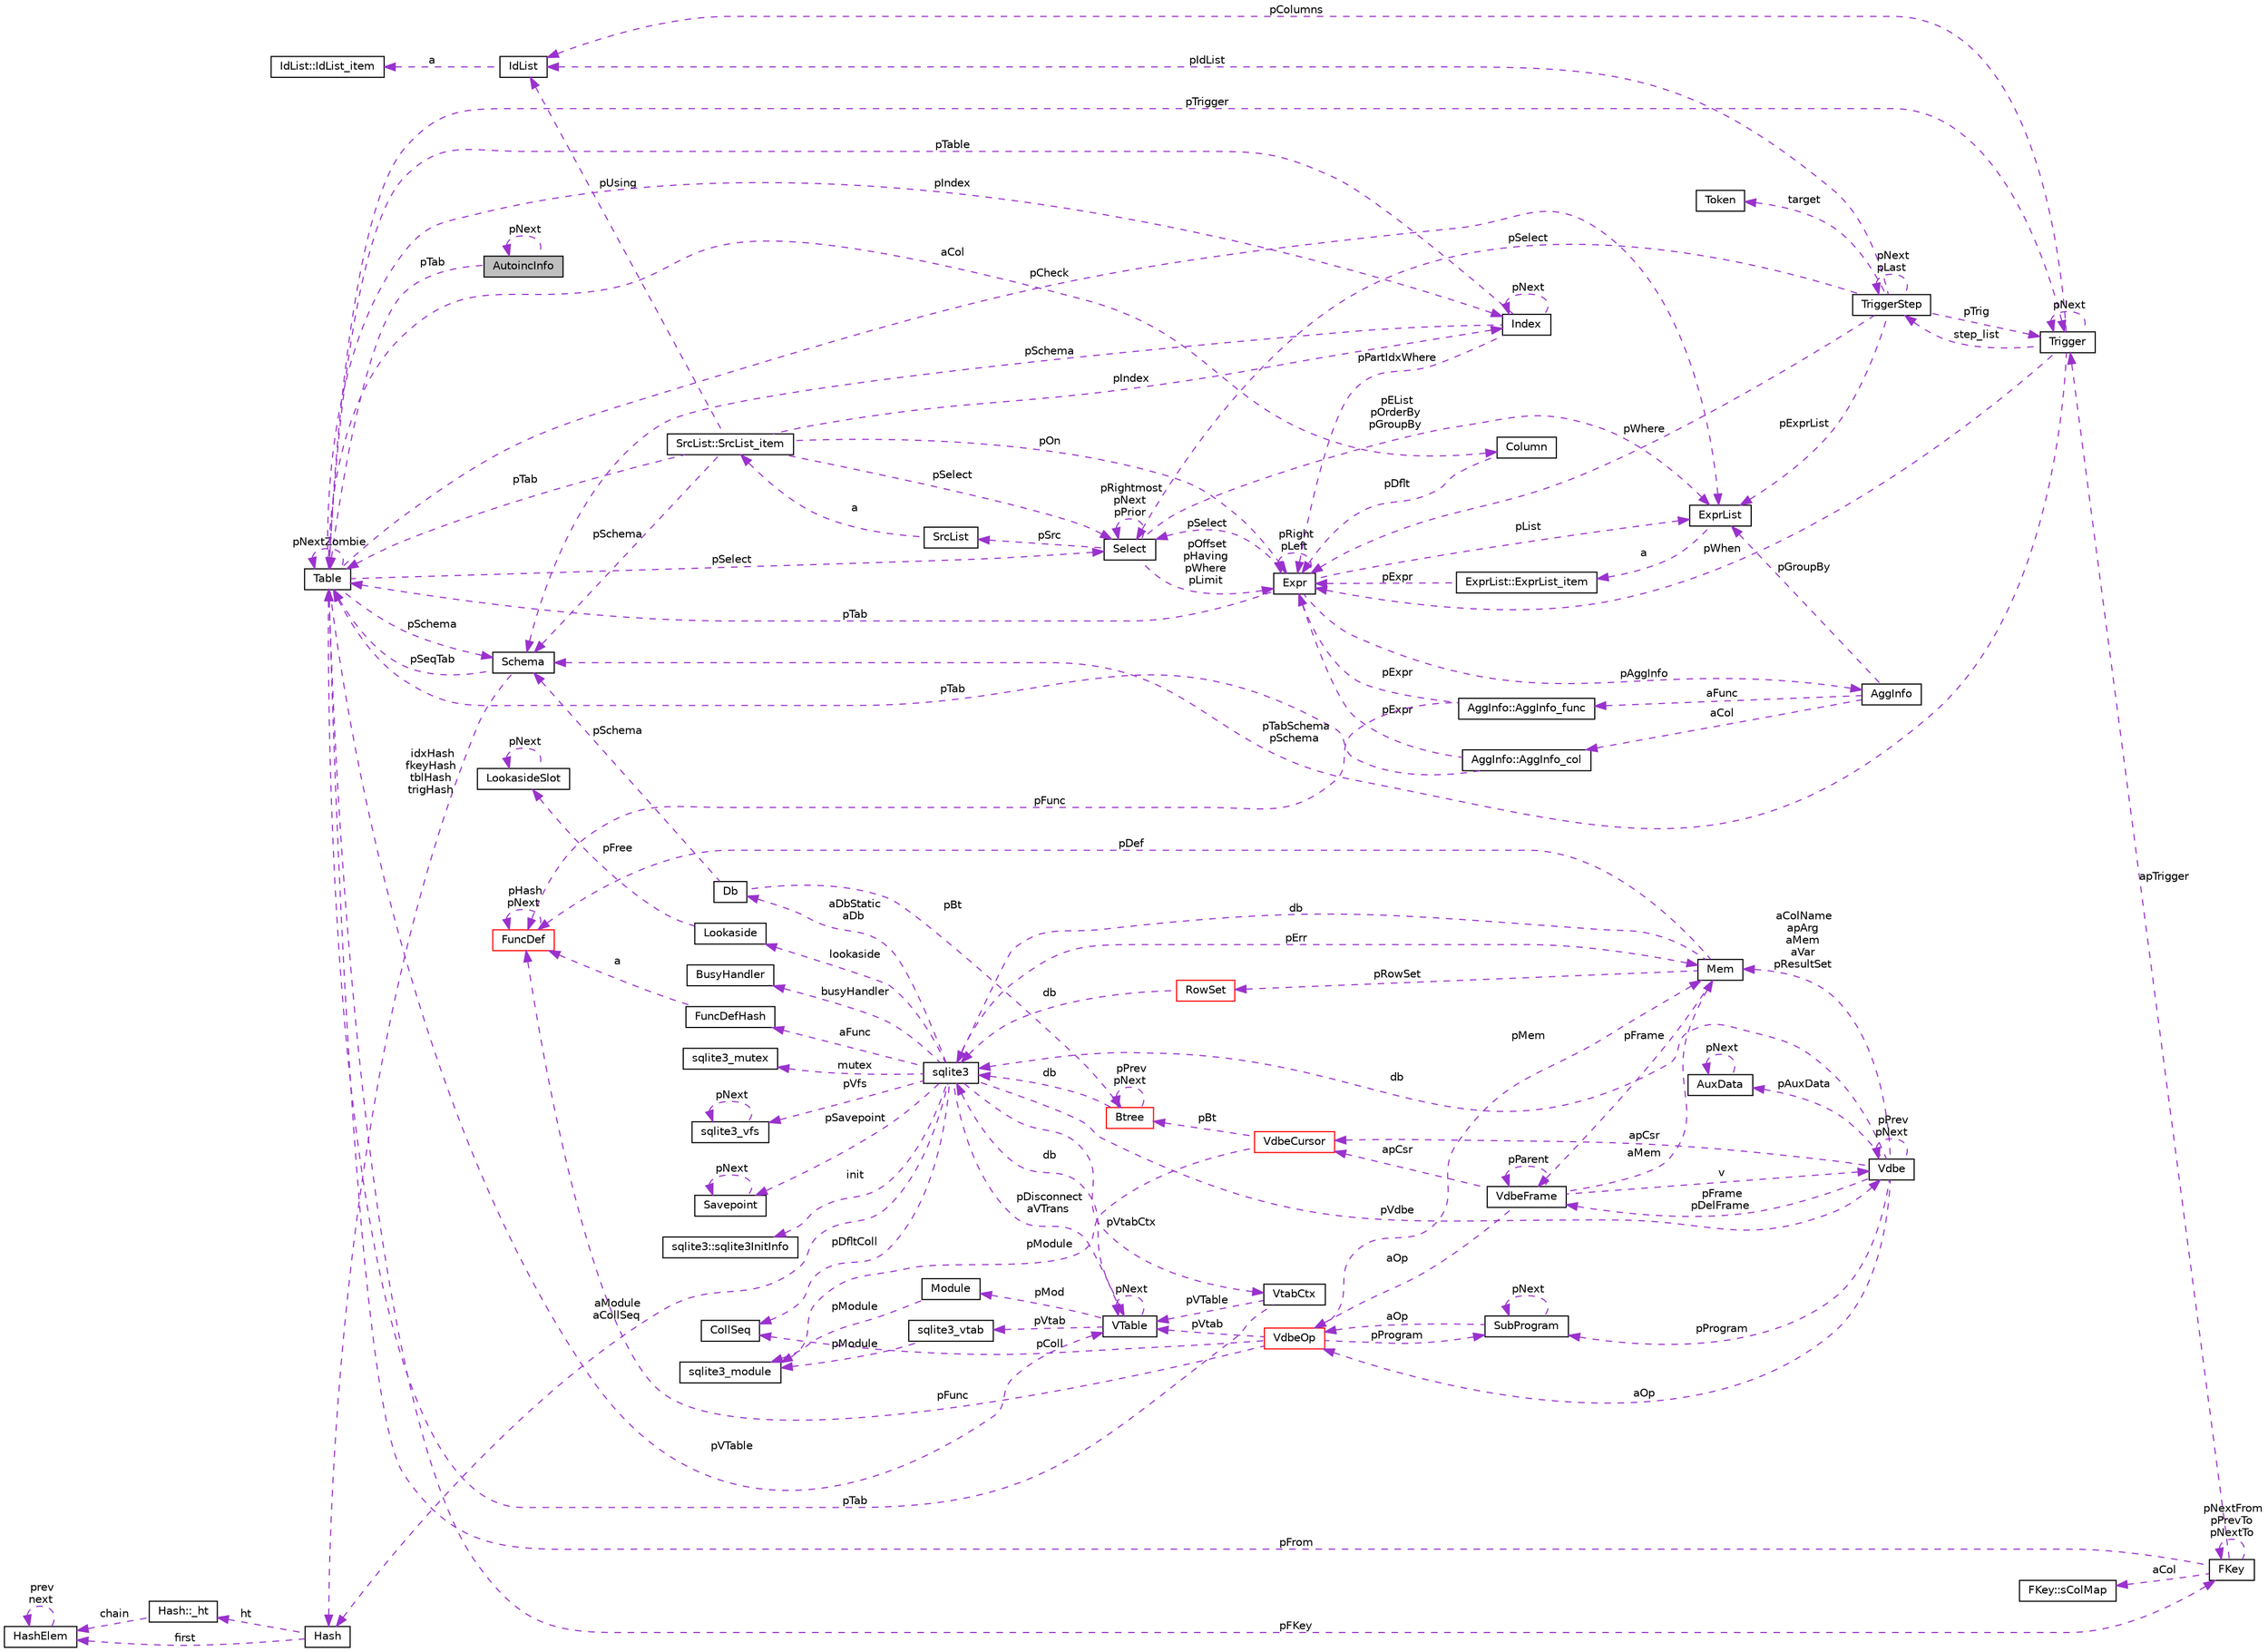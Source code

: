 digraph G
{
 // INTERACTIVE_SVG=YES
  edge [fontname="Helvetica",fontsize="10",labelfontname="Helvetica",labelfontsize="10"];
  node [fontname="Helvetica",fontsize="10",shape=record];
  rankdir="LR";
  Node1 [label="AutoincInfo",height=0.2,width=0.4,color="black", fillcolor="grey75", style="filled" fontcolor="black"];
  Node2 -> Node1 [dir="back",color="darkorchid3",fontsize="10",style="dashed",label=" pTab" ,fontname="Helvetica"];
  Node2 [label="Table",height=0.2,width=0.4,color="black", fillcolor="white", style="filled",URL="$d5/d0d/struct_table.html"];
  Node3 -> Node2 [dir="back",color="darkorchid3",fontsize="10",style="dashed",label=" pSchema" ,fontname="Helvetica"];
  Node3 [label="Schema",height=0.2,width=0.4,color="black", fillcolor="white", style="filled",URL="$df/d15/struct_schema.html"];
  Node2 -> Node3 [dir="back",color="darkorchid3",fontsize="10",style="dashed",label=" pSeqTab" ,fontname="Helvetica"];
  Node4 -> Node3 [dir="back",color="darkorchid3",fontsize="10",style="dashed",label=" idxHash\nfkeyHash\ntblHash\ntrigHash" ,fontname="Helvetica"];
  Node4 [label="Hash",height=0.2,width=0.4,color="black", fillcolor="white", style="filled",URL="$d2/d7a/struct_hash.html"];
  Node5 -> Node4 [dir="back",color="darkorchid3",fontsize="10",style="dashed",label=" ht" ,fontname="Helvetica"];
  Node5 [label="Hash::_ht",height=0.2,width=0.4,color="black", fillcolor="white", style="filled",URL="$dd/d00/struct_hash_1_1__ht.html"];
  Node6 -> Node5 [dir="back",color="darkorchid3",fontsize="10",style="dashed",label=" chain" ,fontname="Helvetica"];
  Node6 [label="HashElem",height=0.2,width=0.4,color="black", fillcolor="white", style="filled",URL="$df/d01/struct_hash_elem.html"];
  Node6 -> Node6 [dir="back",color="darkorchid3",fontsize="10",style="dashed",label=" prev\nnext" ,fontname="Helvetica"];
  Node6 -> Node4 [dir="back",color="darkorchid3",fontsize="10",style="dashed",label=" first" ,fontname="Helvetica"];
  Node7 -> Node2 [dir="back",color="darkorchid3",fontsize="10",style="dashed",label=" aCol" ,fontname="Helvetica"];
  Node7 [label="Column",height=0.2,width=0.4,color="black", fillcolor="white", style="filled",URL="$d0/d14/struct_column.html"];
  Node8 -> Node7 [dir="back",color="darkorchid3",fontsize="10",style="dashed",label=" pDflt" ,fontname="Helvetica"];
  Node8 [label="Expr",height=0.2,width=0.4,color="black", fillcolor="white", style="filled",URL="$d1/dbc/struct_expr.html"];
  Node9 -> Node8 [dir="back",color="darkorchid3",fontsize="10",style="dashed",label=" pAggInfo" ,fontname="Helvetica"];
  Node9 [label="AggInfo",height=0.2,width=0.4,color="black", fillcolor="white", style="filled",URL="$d6/d85/struct_agg_info.html"];
  Node10 -> Node9 [dir="back",color="darkorchid3",fontsize="10",style="dashed",label=" aCol" ,fontname="Helvetica"];
  Node10 [label="AggInfo::AggInfo_col",height=0.2,width=0.4,color="black", fillcolor="white", style="filled",URL="$d8/dbd/struct_agg_info_1_1_agg_info__col.html"];
  Node8 -> Node10 [dir="back",color="darkorchid3",fontsize="10",style="dashed",label=" pExpr" ,fontname="Helvetica"];
  Node2 -> Node10 [dir="back",color="darkorchid3",fontsize="10",style="dashed",label=" pTab" ,fontname="Helvetica"];
  Node11 -> Node9 [dir="back",color="darkorchid3",fontsize="10",style="dashed",label=" aFunc" ,fontname="Helvetica"];
  Node11 [label="AggInfo::AggInfo_func",height=0.2,width=0.4,color="black", fillcolor="white", style="filled",URL="$de/d24/struct_agg_info_1_1_agg_info__func.html"];
  Node8 -> Node11 [dir="back",color="darkorchid3",fontsize="10",style="dashed",label=" pExpr" ,fontname="Helvetica"];
  Node12 -> Node11 [dir="back",color="darkorchid3",fontsize="10",style="dashed",label=" pFunc" ,fontname="Helvetica"];
  Node12 [label="FuncDef",height=0.2,width=0.4,color="red", fillcolor="white", style="filled",URL="$df/d38/struct_func_def.html"];
  Node12 -> Node12 [dir="back",color="darkorchid3",fontsize="10",style="dashed",label=" pHash\npNext" ,fontname="Helvetica"];
  Node13 -> Node9 [dir="back",color="darkorchid3",fontsize="10",style="dashed",label=" pGroupBy" ,fontname="Helvetica"];
  Node13 [label="ExprList",height=0.2,width=0.4,color="black", fillcolor="white", style="filled",URL="$de/d20/struct_expr_list.html"];
  Node14 -> Node13 [dir="back",color="darkorchid3",fontsize="10",style="dashed",label=" a" ,fontname="Helvetica"];
  Node14 [label="ExprList::ExprList_item",height=0.2,width=0.4,color="black", fillcolor="white", style="filled",URL="$d8/d73/struct_expr_list_1_1_expr_list__item.html"];
  Node8 -> Node14 [dir="back",color="darkorchid3",fontsize="10",style="dashed",label=" pExpr" ,fontname="Helvetica"];
  Node8 -> Node8 [dir="back",color="darkorchid3",fontsize="10",style="dashed",label=" pRight\npLeft" ,fontname="Helvetica"];
  Node2 -> Node8 [dir="back",color="darkorchid3",fontsize="10",style="dashed",label=" pTab" ,fontname="Helvetica"];
  Node15 -> Node8 [dir="back",color="darkorchid3",fontsize="10",style="dashed",label=" pSelect" ,fontname="Helvetica"];
  Node15 [label="Select",height=0.2,width=0.4,color="black", fillcolor="white", style="filled",URL="$d2/d1c/struct_select.html"];
  Node8 -> Node15 [dir="back",color="darkorchid3",fontsize="10",style="dashed",label=" pOffset\npHaving\npWhere\npLimit" ,fontname="Helvetica"];
  Node15 -> Node15 [dir="back",color="darkorchid3",fontsize="10",style="dashed",label=" pRightmost\npNext\npPrior" ,fontname="Helvetica"];
  Node16 -> Node15 [dir="back",color="darkorchid3",fontsize="10",style="dashed",label=" pSrc" ,fontname="Helvetica"];
  Node16 [label="SrcList",height=0.2,width=0.4,color="black", fillcolor="white", style="filled",URL="$dc/dc1/struct_src_list.html"];
  Node17 -> Node16 [dir="back",color="darkorchid3",fontsize="10",style="dashed",label=" a" ,fontname="Helvetica"];
  Node17 [label="SrcList::SrcList_item",height=0.2,width=0.4,color="black", fillcolor="white", style="filled",URL="$d4/dc2/struct_src_list_1_1_src_list__item.html"];
  Node3 -> Node17 [dir="back",color="darkorchid3",fontsize="10",style="dashed",label=" pSchema" ,fontname="Helvetica"];
  Node8 -> Node17 [dir="back",color="darkorchid3",fontsize="10",style="dashed",label=" pOn" ,fontname="Helvetica"];
  Node18 -> Node17 [dir="back",color="darkorchid3",fontsize="10",style="dashed",label=" pUsing" ,fontname="Helvetica"];
  Node18 [label="IdList",height=0.2,width=0.4,color="black", fillcolor="white", style="filled",URL="$d6/d05/struct_id_list.html"];
  Node19 -> Node18 [dir="back",color="darkorchid3",fontsize="10",style="dashed",label=" a" ,fontname="Helvetica"];
  Node19 [label="IdList::IdList_item",height=0.2,width=0.4,color="black", fillcolor="white", style="filled",URL="$d2/d66/struct_id_list_1_1_id_list__item.html"];
  Node2 -> Node17 [dir="back",color="darkorchid3",fontsize="10",style="dashed",label=" pTab" ,fontname="Helvetica"];
  Node15 -> Node17 [dir="back",color="darkorchid3",fontsize="10",style="dashed",label=" pSelect" ,fontname="Helvetica"];
  Node20 -> Node17 [dir="back",color="darkorchid3",fontsize="10",style="dashed",label=" pIndex" ,fontname="Helvetica"];
  Node20 [label="Index",height=0.2,width=0.4,color="black", fillcolor="white", style="filled",URL="$dc/d6f/struct_index.html"];
  Node3 -> Node20 [dir="back",color="darkorchid3",fontsize="10",style="dashed",label=" pSchema" ,fontname="Helvetica"];
  Node8 -> Node20 [dir="back",color="darkorchid3",fontsize="10",style="dashed",label=" pPartIdxWhere" ,fontname="Helvetica"];
  Node2 -> Node20 [dir="back",color="darkorchid3",fontsize="10",style="dashed",label=" pTable" ,fontname="Helvetica"];
  Node20 -> Node20 [dir="back",color="darkorchid3",fontsize="10",style="dashed",label=" pNext" ,fontname="Helvetica"];
  Node13 -> Node15 [dir="back",color="darkorchid3",fontsize="10",style="dashed",label=" pEList\npOrderBy\npGroupBy" ,fontname="Helvetica"];
  Node13 -> Node8 [dir="back",color="darkorchid3",fontsize="10",style="dashed",label=" pList" ,fontname="Helvetica"];
  Node21 -> Node2 [dir="back",color="darkorchid3",fontsize="10",style="dashed",label=" pFKey" ,fontname="Helvetica"];
  Node21 [label="FKey",height=0.2,width=0.4,color="black", fillcolor="white", style="filled",URL="$d0/dbd/struct_f_key.html"];
  Node22 -> Node21 [dir="back",color="darkorchid3",fontsize="10",style="dashed",label=" aCol" ,fontname="Helvetica"];
  Node22 [label="FKey::sColMap",height=0.2,width=0.4,color="black", fillcolor="white", style="filled",URL="$d9/dce/struct_f_key_1_1s_col_map.html"];
  Node21 -> Node21 [dir="back",color="darkorchid3",fontsize="10",style="dashed",label=" pNextFrom\npPrevTo\npNextTo" ,fontname="Helvetica"];
  Node2 -> Node21 [dir="back",color="darkorchid3",fontsize="10",style="dashed",label=" pFrom" ,fontname="Helvetica"];
  Node23 -> Node21 [dir="back",color="darkorchid3",fontsize="10",style="dashed",label=" apTrigger" ,fontname="Helvetica"];
  Node23 [label="Trigger",height=0.2,width=0.4,color="black", fillcolor="white", style="filled",URL="$d1/dd9/struct_trigger.html"];
  Node24 -> Node23 [dir="back",color="darkorchid3",fontsize="10",style="dashed",label=" step_list" ,fontname="Helvetica"];
  Node24 [label="TriggerStep",height=0.2,width=0.4,color="black", fillcolor="white", style="filled",URL="$d6/d6c/struct_trigger_step.html"];
  Node24 -> Node24 [dir="back",color="darkorchid3",fontsize="10",style="dashed",label=" pNext\npLast" ,fontname="Helvetica"];
  Node8 -> Node24 [dir="back",color="darkorchid3",fontsize="10",style="dashed",label=" pWhere" ,fontname="Helvetica"];
  Node25 -> Node24 [dir="back",color="darkorchid3",fontsize="10",style="dashed",label=" target" ,fontname="Helvetica"];
  Node25 [label="Token",height=0.2,width=0.4,color="black", fillcolor="white", style="filled",URL="$d9/d27/struct_token.html"];
  Node18 -> Node24 [dir="back",color="darkorchid3",fontsize="10",style="dashed",label=" pIdList" ,fontname="Helvetica"];
  Node15 -> Node24 [dir="back",color="darkorchid3",fontsize="10",style="dashed",label=" pSelect" ,fontname="Helvetica"];
  Node23 -> Node24 [dir="back",color="darkorchid3",fontsize="10",style="dashed",label=" pTrig" ,fontname="Helvetica"];
  Node13 -> Node24 [dir="back",color="darkorchid3",fontsize="10",style="dashed",label=" pExprList" ,fontname="Helvetica"];
  Node3 -> Node23 [dir="back",color="darkorchid3",fontsize="10",style="dashed",label=" pTabSchema\npSchema" ,fontname="Helvetica"];
  Node8 -> Node23 [dir="back",color="darkorchid3",fontsize="10",style="dashed",label=" pWhen" ,fontname="Helvetica"];
  Node18 -> Node23 [dir="back",color="darkorchid3",fontsize="10",style="dashed",label=" pColumns" ,fontname="Helvetica"];
  Node23 -> Node23 [dir="back",color="darkorchid3",fontsize="10",style="dashed",label=" pNext" ,fontname="Helvetica"];
  Node26 -> Node2 [dir="back",color="darkorchid3",fontsize="10",style="dashed",label=" pVTable" ,fontname="Helvetica"];
  Node26 [label="VTable",height=0.2,width=0.4,color="black", fillcolor="white", style="filled",URL="$db/d7e/struct_v_table.html"];
  Node27 -> Node26 [dir="back",color="darkorchid3",fontsize="10",style="dashed",label=" db" ,fontname="Helvetica"];
  Node27 [label="sqlite3",height=0.2,width=0.4,color="black", fillcolor="white", style="filled",URL="$d9/dcd/structsqlite3.html"];
  Node28 -> Node27 [dir="back",color="darkorchid3",fontsize="10",style="dashed",label=" pErr" ,fontname="Helvetica"];
  Node28 [label="Mem",height=0.2,width=0.4,color="black", fillcolor="white", style="filled",URL="$df/d48/struct_mem.html"];
  Node27 -> Node28 [dir="back",color="darkorchid3",fontsize="10",style="dashed",label=" db" ,fontname="Helvetica"];
  Node29 -> Node28 [dir="back",color="darkorchid3",fontsize="10",style="dashed",label=" pFrame" ,fontname="Helvetica"];
  Node29 [label="VdbeFrame",height=0.2,width=0.4,color="black", fillcolor="white", style="filled",URL="$de/d74/struct_vdbe_frame.html"];
  Node28 -> Node29 [dir="back",color="darkorchid3",fontsize="10",style="dashed",label=" aMem" ,fontname="Helvetica"];
  Node30 -> Node29 [dir="back",color="darkorchid3",fontsize="10",style="dashed",label=" v" ,fontname="Helvetica"];
  Node30 [label="Vdbe",height=0.2,width=0.4,color="black", fillcolor="white", style="filled",URL="$db/df8/struct_vdbe.html"];
  Node30 -> Node30 [dir="back",color="darkorchid3",fontsize="10",style="dashed",label=" pPrev\npNext" ,fontname="Helvetica"];
  Node28 -> Node30 [dir="back",color="darkorchid3",fontsize="10",style="dashed",label=" aColName\napArg\naMem\naVar\npResultSet" ,fontname="Helvetica"];
  Node27 -> Node30 [dir="back",color="darkorchid3",fontsize="10",style="dashed",label=" db" ,fontname="Helvetica"];
  Node29 -> Node30 [dir="back",color="darkorchid3",fontsize="10",style="dashed",label=" pFrame\npDelFrame" ,fontname="Helvetica"];
  Node31 -> Node30 [dir="back",color="darkorchid3",fontsize="10",style="dashed",label=" pAuxData" ,fontname="Helvetica"];
  Node31 [label="AuxData",height=0.2,width=0.4,color="black", fillcolor="white", style="filled",URL="$d5/d59/struct_aux_data.html"];
  Node31 -> Node31 [dir="back",color="darkorchid3",fontsize="10",style="dashed",label=" pNext" ,fontname="Helvetica"];
  Node32 -> Node30 [dir="back",color="darkorchid3",fontsize="10",style="dashed",label=" pProgram" ,fontname="Helvetica"];
  Node32 [label="SubProgram",height=0.2,width=0.4,color="black", fillcolor="white", style="filled",URL="$d4/d16/struct_sub_program.html"];
  Node32 -> Node32 [dir="back",color="darkorchid3",fontsize="10",style="dashed",label=" pNext" ,fontname="Helvetica"];
  Node33 -> Node32 [dir="back",color="darkorchid3",fontsize="10",style="dashed",label=" aOp" ,fontname="Helvetica"];
  Node33 [label="VdbeOp",height=0.2,width=0.4,color="red", fillcolor="white", style="filled",URL="$d2/dd9/struct_vdbe_op.html"];
  Node28 -> Node33 [dir="back",color="darkorchid3",fontsize="10",style="dashed",label=" pMem" ,fontname="Helvetica"];
  Node34 -> Node33 [dir="back",color="darkorchid3",fontsize="10",style="dashed",label=" pColl" ,fontname="Helvetica"];
  Node34 [label="CollSeq",height=0.2,width=0.4,color="black", fillcolor="white", style="filled",URL="$d0/d7d/struct_coll_seq.html"];
  Node26 -> Node33 [dir="back",color="darkorchid3",fontsize="10",style="dashed",label=" pVtab" ,fontname="Helvetica"];
  Node32 -> Node33 [dir="back",color="darkorchid3",fontsize="10",style="dashed",label=" pProgram" ,fontname="Helvetica"];
  Node12 -> Node33 [dir="back",color="darkorchid3",fontsize="10",style="dashed",label=" pFunc" ,fontname="Helvetica"];
  Node35 -> Node30 [dir="back",color="darkorchid3",fontsize="10",style="dashed",label=" apCsr" ,fontname="Helvetica"];
  Node35 [label="VdbeCursor",height=0.2,width=0.4,color="red", fillcolor="white", style="filled",URL="$d5/dd1/struct_vdbe_cursor.html"];
  Node36 -> Node35 [dir="back",color="darkorchid3",fontsize="10",style="dashed",label=" pModule" ,fontname="Helvetica"];
  Node36 [label="sqlite3_module",height=0.2,width=0.4,color="black", fillcolor="white", style="filled",URL="$dd/de4/structsqlite3__module.html"];
  Node37 -> Node35 [dir="back",color="darkorchid3",fontsize="10",style="dashed",label=" pBt" ,fontname="Helvetica"];
  Node37 [label="Btree",height=0.2,width=0.4,color="red", fillcolor="white", style="filled",URL="$d9/d90/struct_btree.html"];
  Node27 -> Node37 [dir="back",color="darkorchid3",fontsize="10",style="dashed",label=" db" ,fontname="Helvetica"];
  Node37 -> Node37 [dir="back",color="darkorchid3",fontsize="10",style="dashed",label=" pPrev\npNext" ,fontname="Helvetica"];
  Node33 -> Node30 [dir="back",color="darkorchid3",fontsize="10",style="dashed",label=" aOp" ,fontname="Helvetica"];
  Node29 -> Node29 [dir="back",color="darkorchid3",fontsize="10",style="dashed",label=" pParent" ,fontname="Helvetica"];
  Node35 -> Node29 [dir="back",color="darkorchid3",fontsize="10",style="dashed",label=" apCsr" ,fontname="Helvetica"];
  Node33 -> Node29 [dir="back",color="darkorchid3",fontsize="10",style="dashed",label=" aOp" ,fontname="Helvetica"];
  Node38 -> Node28 [dir="back",color="darkorchid3",fontsize="10",style="dashed",label=" pRowSet" ,fontname="Helvetica"];
  Node38 [label="RowSet",height=0.2,width=0.4,color="red", fillcolor="white", style="filled",URL="$d5/d67/struct_row_set.html"];
  Node27 -> Node38 [dir="back",color="darkorchid3",fontsize="10",style="dashed",label=" db" ,fontname="Helvetica"];
  Node12 -> Node28 [dir="back",color="darkorchid3",fontsize="10",style="dashed",label=" pDef" ,fontname="Helvetica"];
  Node30 -> Node27 [dir="back",color="darkorchid3",fontsize="10",style="dashed",label=" pVdbe" ,fontname="Helvetica"];
  Node39 -> Node27 [dir="back",color="darkorchid3",fontsize="10",style="dashed",label=" pSavepoint" ,fontname="Helvetica"];
  Node39 [label="Savepoint",height=0.2,width=0.4,color="black", fillcolor="white", style="filled",URL="$db/dde/struct_savepoint.html"];
  Node39 -> Node39 [dir="back",color="darkorchid3",fontsize="10",style="dashed",label=" pNext" ,fontname="Helvetica"];
  Node40 -> Node27 [dir="back",color="darkorchid3",fontsize="10",style="dashed",label=" aFunc" ,fontname="Helvetica"];
  Node40 [label="FuncDefHash",height=0.2,width=0.4,color="black", fillcolor="white", style="filled",URL="$db/dfc/struct_func_def_hash.html"];
  Node12 -> Node40 [dir="back",color="darkorchid3",fontsize="10",style="dashed",label=" a" ,fontname="Helvetica"];
  Node41 -> Node27 [dir="back",color="darkorchid3",fontsize="10",style="dashed",label=" lookaside" ,fontname="Helvetica"];
  Node41 [label="Lookaside",height=0.2,width=0.4,color="black", fillcolor="white", style="filled",URL="$d4/d8a/struct_lookaside.html"];
  Node42 -> Node41 [dir="back",color="darkorchid3",fontsize="10",style="dashed",label=" pFree" ,fontname="Helvetica"];
  Node42 [label="LookasideSlot",height=0.2,width=0.4,color="black", fillcolor="white", style="filled",URL="$dd/d17/struct_lookaside_slot.html"];
  Node42 -> Node42 [dir="back",color="darkorchid3",fontsize="10",style="dashed",label=" pNext" ,fontname="Helvetica"];
  Node43 -> Node27 [dir="back",color="darkorchid3",fontsize="10",style="dashed",label=" mutex" ,fontname="Helvetica"];
  Node43 [label="sqlite3_mutex",height=0.2,width=0.4,color="black", fillcolor="white", style="filled",URL="$d5/d3c/structsqlite3__mutex.html"];
  Node44 -> Node27 [dir="back",color="darkorchid3",fontsize="10",style="dashed",label=" pVfs" ,fontname="Helvetica"];
  Node44 [label="sqlite3_vfs",height=0.2,width=0.4,color="black", fillcolor="white", style="filled",URL="$d3/d36/structsqlite3__vfs.html"];
  Node44 -> Node44 [dir="back",color="darkorchid3",fontsize="10",style="dashed",label=" pNext" ,fontname="Helvetica"];
  Node45 -> Node27 [dir="back",color="darkorchid3",fontsize="10",style="dashed",label=" init" ,fontname="Helvetica"];
  Node45 [label="sqlite3::sqlite3InitInfo",height=0.2,width=0.4,color="black", fillcolor="white", style="filled",URL="$d7/d84/structsqlite3_1_1sqlite3_init_info.html"];
  Node46 -> Node27 [dir="back",color="darkorchid3",fontsize="10",style="dashed",label=" busyHandler" ,fontname="Helvetica"];
  Node46 [label="BusyHandler",height=0.2,width=0.4,color="black", fillcolor="white", style="filled",URL="$d4/d89/struct_busy_handler.html"];
  Node47 -> Node27 [dir="back",color="darkorchid3",fontsize="10",style="dashed",label=" pVtabCtx" ,fontname="Helvetica"];
  Node47 [label="VtabCtx",height=0.2,width=0.4,color="black", fillcolor="white", style="filled",URL="$de/dae/struct_vtab_ctx.html"];
  Node26 -> Node47 [dir="back",color="darkorchid3",fontsize="10",style="dashed",label=" pVTable" ,fontname="Helvetica"];
  Node2 -> Node47 [dir="back",color="darkorchid3",fontsize="10",style="dashed",label=" pTab" ,fontname="Helvetica"];
  Node34 -> Node27 [dir="back",color="darkorchid3",fontsize="10",style="dashed",label=" pDfltColl" ,fontname="Helvetica"];
  Node26 -> Node27 [dir="back",color="darkorchid3",fontsize="10",style="dashed",label=" pDisconnect\naVTrans" ,fontname="Helvetica"];
  Node48 -> Node27 [dir="back",color="darkorchid3",fontsize="10",style="dashed",label=" aDbStatic\naDb" ,fontname="Helvetica"];
  Node48 [label="Db",height=0.2,width=0.4,color="black", fillcolor="white", style="filled",URL="$db/dd1/struct_db.html"];
  Node3 -> Node48 [dir="back",color="darkorchid3",fontsize="10",style="dashed",label=" pSchema" ,fontname="Helvetica"];
  Node37 -> Node48 [dir="back",color="darkorchid3",fontsize="10",style="dashed",label=" pBt" ,fontname="Helvetica"];
  Node4 -> Node27 [dir="back",color="darkorchid3",fontsize="10",style="dashed",label=" aModule\naCollSeq" ,fontname="Helvetica"];
  Node26 -> Node26 [dir="back",color="darkorchid3",fontsize="10",style="dashed",label=" pNext" ,fontname="Helvetica"];
  Node49 -> Node26 [dir="back",color="darkorchid3",fontsize="10",style="dashed",label=" pMod" ,fontname="Helvetica"];
  Node49 [label="Module",height=0.2,width=0.4,color="black", fillcolor="white", style="filled",URL="$d0/d3b/struct_module.html"];
  Node36 -> Node49 [dir="back",color="darkorchid3",fontsize="10",style="dashed",label=" pModule" ,fontname="Helvetica"];
  Node50 -> Node26 [dir="back",color="darkorchid3",fontsize="10",style="dashed",label=" pVtab" ,fontname="Helvetica"];
  Node50 [label="sqlite3_vtab",height=0.2,width=0.4,color="black", fillcolor="white", style="filled",URL="$d3/d12/structsqlite3__vtab.html"];
  Node36 -> Node50 [dir="back",color="darkorchid3",fontsize="10",style="dashed",label=" pModule" ,fontname="Helvetica"];
  Node2 -> Node2 [dir="back",color="darkorchid3",fontsize="10",style="dashed",label=" pNextZombie" ,fontname="Helvetica"];
  Node23 -> Node2 [dir="back",color="darkorchid3",fontsize="10",style="dashed",label=" pTrigger" ,fontname="Helvetica"];
  Node15 -> Node2 [dir="back",color="darkorchid3",fontsize="10",style="dashed",label=" pSelect" ,fontname="Helvetica"];
  Node13 -> Node2 [dir="back",color="darkorchid3",fontsize="10",style="dashed",label=" pCheck" ,fontname="Helvetica"];
  Node20 -> Node2 [dir="back",color="darkorchid3",fontsize="10",style="dashed",label=" pIndex" ,fontname="Helvetica"];
  Node1 -> Node1 [dir="back",color="darkorchid3",fontsize="10",style="dashed",label=" pNext" ,fontname="Helvetica"];
}
